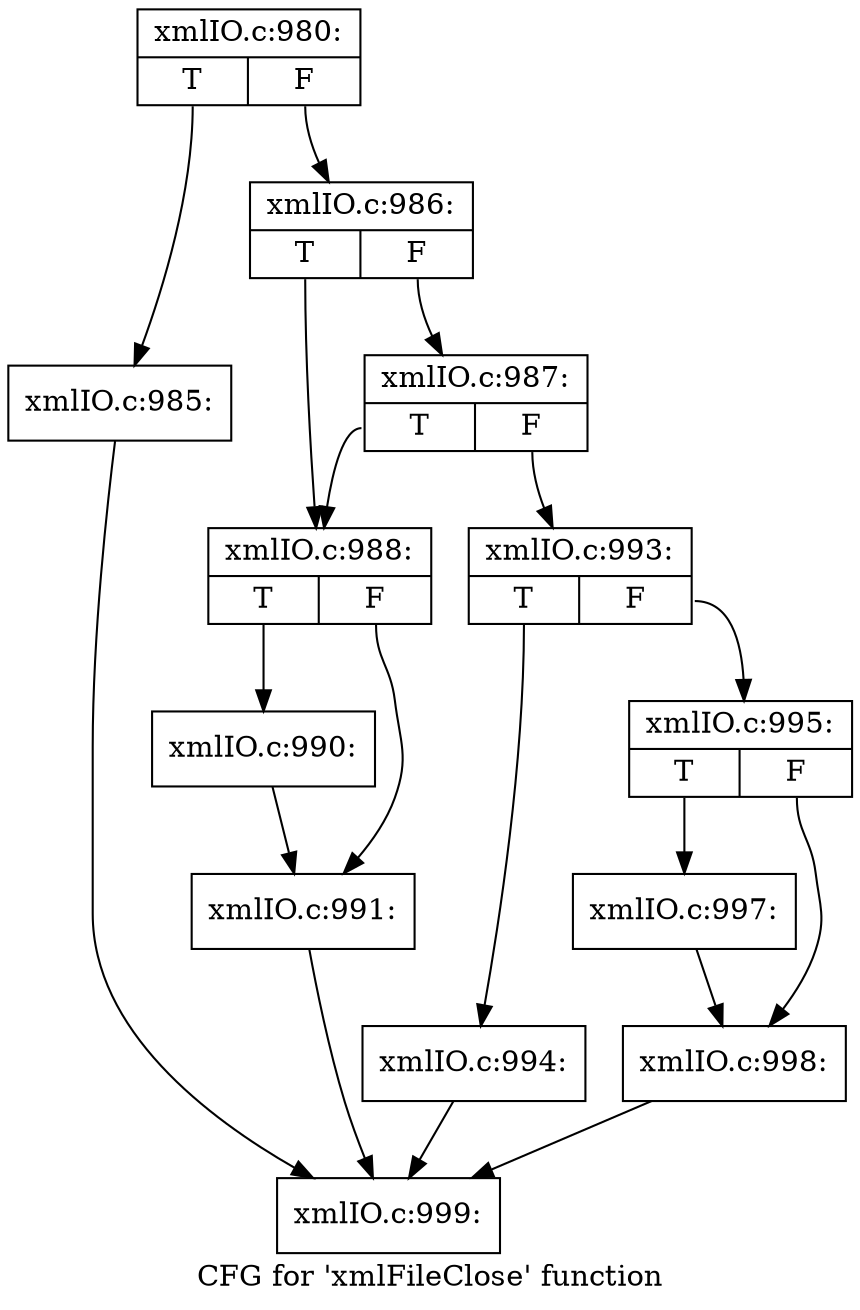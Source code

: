 digraph "CFG for 'xmlFileClose' function" {
	label="CFG for 'xmlFileClose' function";

	Node0x55ed346effa0 [shape=record,label="{xmlIO.c:980:|{<s0>T|<s1>F}}"];
	Node0x55ed346effa0:s0 -> Node0x55ed346f1410;
	Node0x55ed346effa0:s1 -> Node0x55ed346f1460;
	Node0x55ed346f1410 [shape=record,label="{xmlIO.c:985:}"];
	Node0x55ed346f1410 -> Node0x55ed346e8ac0;
	Node0x55ed346f1460 [shape=record,label="{xmlIO.c:986:|{<s0>T|<s1>F}}"];
	Node0x55ed346f1460:s0 -> Node0x55ed346f1b20;
	Node0x55ed346f1460:s1 -> Node0x55ed346f1bc0;
	Node0x55ed346f1bc0 [shape=record,label="{xmlIO.c:987:|{<s0>T|<s1>F}}"];
	Node0x55ed346f1bc0:s0 -> Node0x55ed346f1b20;
	Node0x55ed346f1bc0:s1 -> Node0x55ed346f1b70;
	Node0x55ed346f1b20 [shape=record,label="{xmlIO.c:988:|{<s0>T|<s1>F}}"];
	Node0x55ed346f1b20:s0 -> Node0x55ed346f5370;
	Node0x55ed346f1b20:s1 -> Node0x55ed346f53c0;
	Node0x55ed346f5370 [shape=record,label="{xmlIO.c:990:}"];
	Node0x55ed346f5370 -> Node0x55ed346f53c0;
	Node0x55ed346f53c0 [shape=record,label="{xmlIO.c:991:}"];
	Node0x55ed346f53c0 -> Node0x55ed346e8ac0;
	Node0x55ed346f1b70 [shape=record,label="{xmlIO.c:993:|{<s0>T|<s1>F}}"];
	Node0x55ed346f1b70:s0 -> Node0x55ed346f5b10;
	Node0x55ed346f1b70:s1 -> Node0x55ed346f5b60;
	Node0x55ed346f5b10 [shape=record,label="{xmlIO.c:994:}"];
	Node0x55ed346f5b10 -> Node0x55ed346e8ac0;
	Node0x55ed346f5b60 [shape=record,label="{xmlIO.c:995:|{<s0>T|<s1>F}}"];
	Node0x55ed346f5b60:s0 -> Node0x55ed346f6750;
	Node0x55ed346f5b60:s1 -> Node0x55ed346f67a0;
	Node0x55ed346f6750 [shape=record,label="{xmlIO.c:997:}"];
	Node0x55ed346f6750 -> Node0x55ed346f67a0;
	Node0x55ed346f67a0 [shape=record,label="{xmlIO.c:998:}"];
	Node0x55ed346f67a0 -> Node0x55ed346e8ac0;
	Node0x55ed346e8ac0 [shape=record,label="{xmlIO.c:999:}"];
}
